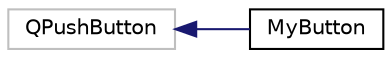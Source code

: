 digraph "Graphical Class Hierarchy"
{
 // LATEX_PDF_SIZE
  edge [fontname="Helvetica",fontsize="10",labelfontname="Helvetica",labelfontsize="10"];
  node [fontname="Helvetica",fontsize="10",shape=record];
  rankdir="LR";
  Node9 [label="QPushButton",height=0.2,width=0.4,color="grey75", fillcolor="white", style="filled",tooltip=" "];
  Node9 -> Node0 [dir="back",color="midnightblue",fontsize="10",style="solid",fontname="Helvetica"];
  Node0 [label="MyButton",height=0.2,width=0.4,color="black", fillcolor="white", style="filled",URL="$classMyButton.html",tooltip="MyButton class. Un objeto de la clase MyButton es una boton grafico que permite ser clickeado TaBlero..."];
}

